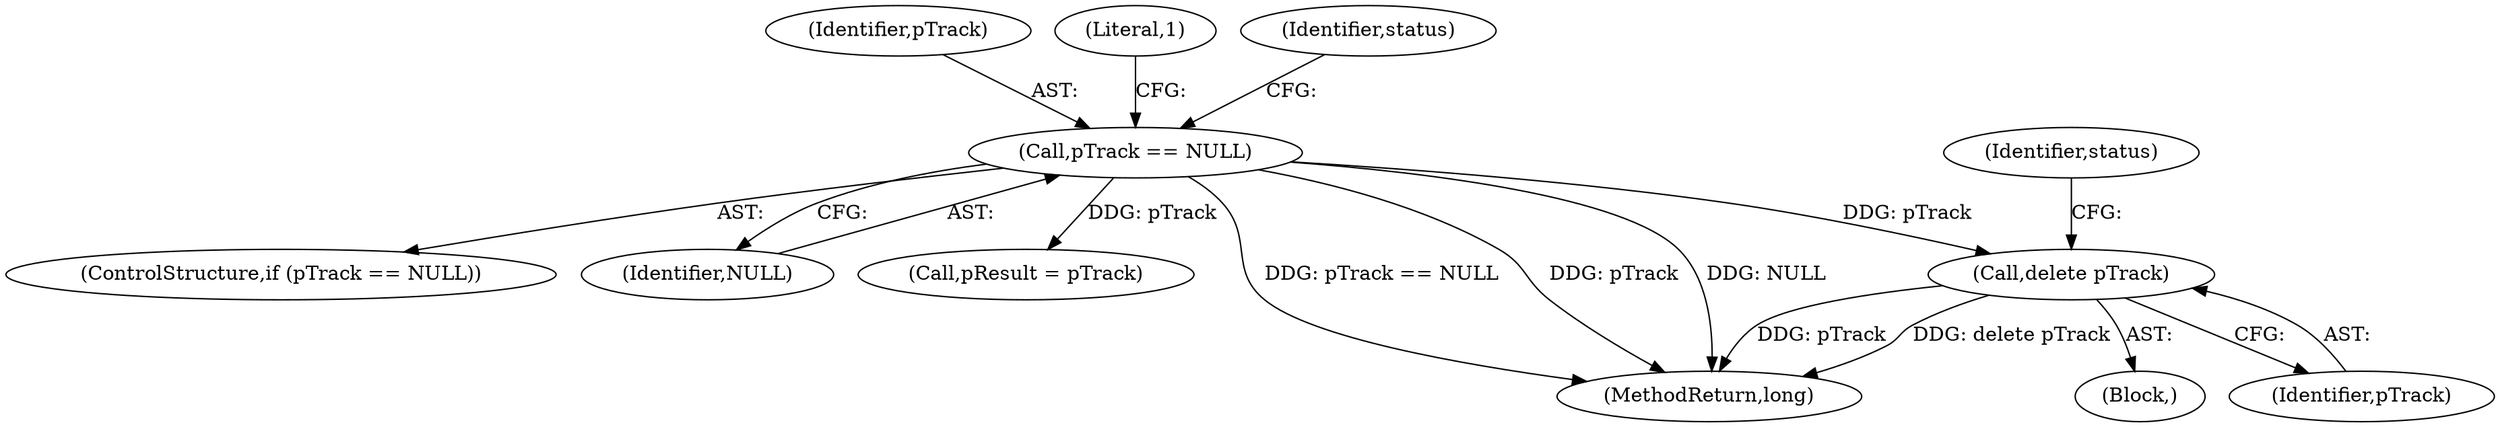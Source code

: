 digraph "0_Android_cc274e2abe8b2a6698a5c47d8aa4bb45f1f9538d_42@API" {
"1000302" [label="(Call,delete pTrack)"];
"1000286" [label="(Call,pTrack == NULL)"];
"1000287" [label="(Identifier,pTrack)"];
"1000301" [label="(Block,)"];
"1000286" [label="(Call,pTrack == NULL)"];
"1000303" [label="(Identifier,pTrack)"];
"1000291" [label="(Literal,1)"];
"1000294" [label="(Identifier,status)"];
"1000302" [label="(Call,delete pTrack)"];
"1000305" [label="(Identifier,status)"];
"1000285" [label="(ControlStructure,if (pTrack == NULL))"];
"1000288" [label="(Identifier,NULL)"];
"1000321" [label="(Call,pResult = pTrack)"];
"1000326" [label="(MethodReturn,long)"];
"1000302" -> "1000301"  [label="AST: "];
"1000302" -> "1000303"  [label="CFG: "];
"1000303" -> "1000302"  [label="AST: "];
"1000305" -> "1000302"  [label="CFG: "];
"1000302" -> "1000326"  [label="DDG: pTrack"];
"1000302" -> "1000326"  [label="DDG: delete pTrack"];
"1000286" -> "1000302"  [label="DDG: pTrack"];
"1000286" -> "1000285"  [label="AST: "];
"1000286" -> "1000288"  [label="CFG: "];
"1000287" -> "1000286"  [label="AST: "];
"1000288" -> "1000286"  [label="AST: "];
"1000291" -> "1000286"  [label="CFG: "];
"1000294" -> "1000286"  [label="CFG: "];
"1000286" -> "1000326"  [label="DDG: pTrack == NULL"];
"1000286" -> "1000326"  [label="DDG: pTrack"];
"1000286" -> "1000326"  [label="DDG: NULL"];
"1000286" -> "1000321"  [label="DDG: pTrack"];
}
